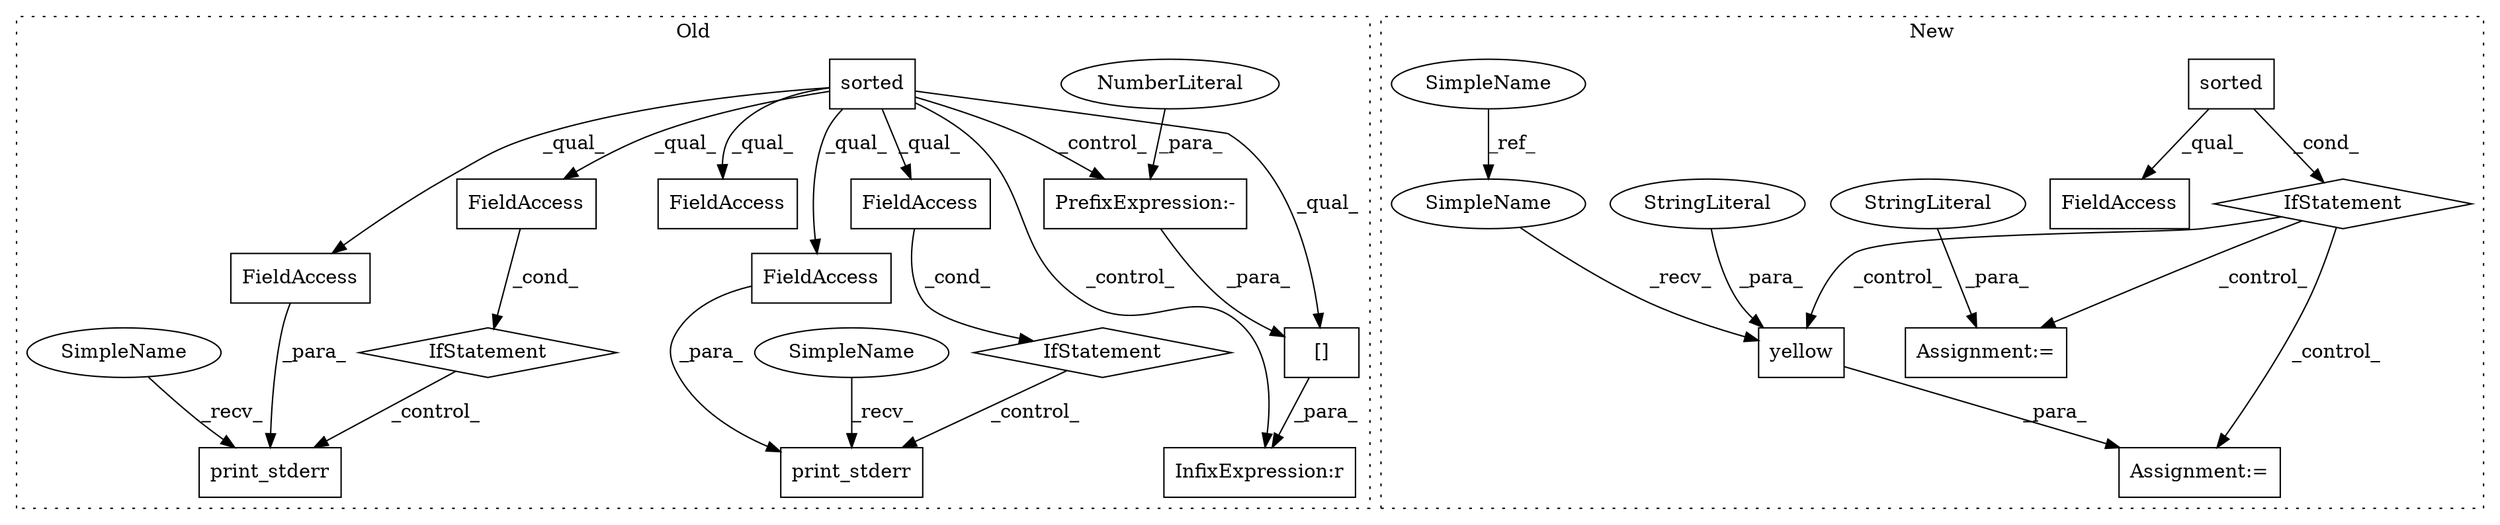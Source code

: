 digraph G {
subgraph cluster0 {
1 [label="print_stderr" a="32" s="6958,6984" l="13,1" shape="box"];
4 [label="FieldAccess" a="22" s="6971" l="13" shape="box"];
5 [label="FieldAccess" a="22" s="6925" l="13" shape="box"];
7 [label="IfStatement" a="25" s="6921,6938" l="4,2" shape="diamond"];
10 [label="sorted" a="32" s="5193,5263" l="7,1" shape="box"];
11 [label="FieldAccess" a="22" s="7051" l="13" shape="box"];
12 [label="FieldAccess" a="22" s="7005" l="13" shape="box"];
13 [label="FieldAccess" a="22" s="5503" l="18" shape="box"];
14 [label="IfStatement" a="25" s="7001,7018" l="4,2" shape="diamond"];
15 [label="[]" a="2" s="7095,7112" l="15,1" shape="box"];
16 [label="print_stderr" a="32" s="7038,7064" l="13,1" shape="box"];
18 [label="PrefixExpression:-" a="38" s="7110" l="1" shape="box"];
19 [label="NumberLiteral" a="34" s="7111" l="1" shape="ellipse"];
20 [label="InfixExpression:r" a="27" s="7091" l="4" shape="box"];
25 [label="SimpleName" a="42" s="6950" l="7" shape="ellipse"];
26 [label="SimpleName" a="42" s="7030" l="7" shape="ellipse"];
label = "Old";
style="dotted";
}
subgraph cluster1 {
2 [label="sorted" a="32" s="7465,7516" l="7,1" shape="box"];
3 [label="IfStatement" a="25" s="8743,8762" l="4,2" shape="diamond"];
6 [label="FieldAccess" a="22" s="7576" l="15" shape="box"];
8 [label="yellow" a="32" s="8788,8798" l="7,1" shape="box"];
9 [label="StringLiteral" a="45" s="8795" l="3" shape="ellipse"];
17 [label="SimpleName" a="42" s="5148" l="7" shape="ellipse"];
21 [label="Assignment:=" a="7" s="8779" l="1" shape="box"];
22 [label="Assignment:=" a="7" s="8815" l="1" shape="box"];
23 [label="StringLiteral" a="45" s="8816" l="9" shape="ellipse"];
24 [label="SimpleName" a="42" s="8780" l="7" shape="ellipse"];
label = "New";
style="dotted";
}
2 -> 3 [label="_cond_"];
2 -> 6 [label="_qual_"];
3 -> 21 [label="_control_"];
3 -> 8 [label="_control_"];
3 -> 22 [label="_control_"];
4 -> 1 [label="_para_"];
5 -> 7 [label="_cond_"];
7 -> 1 [label="_control_"];
8 -> 21 [label="_para_"];
9 -> 8 [label="_para_"];
10 -> 15 [label="_qual_"];
10 -> 13 [label="_qual_"];
10 -> 11 [label="_qual_"];
10 -> 4 [label="_qual_"];
10 -> 12 [label="_qual_"];
10 -> 18 [label="_control_"];
10 -> 20 [label="_control_"];
10 -> 5 [label="_qual_"];
11 -> 16 [label="_para_"];
12 -> 14 [label="_cond_"];
14 -> 16 [label="_control_"];
15 -> 20 [label="_para_"];
17 -> 24 [label="_ref_"];
18 -> 15 [label="_para_"];
19 -> 18 [label="_para_"];
23 -> 22 [label="_para_"];
24 -> 8 [label="_recv_"];
25 -> 1 [label="_recv_"];
26 -> 16 [label="_recv_"];
}